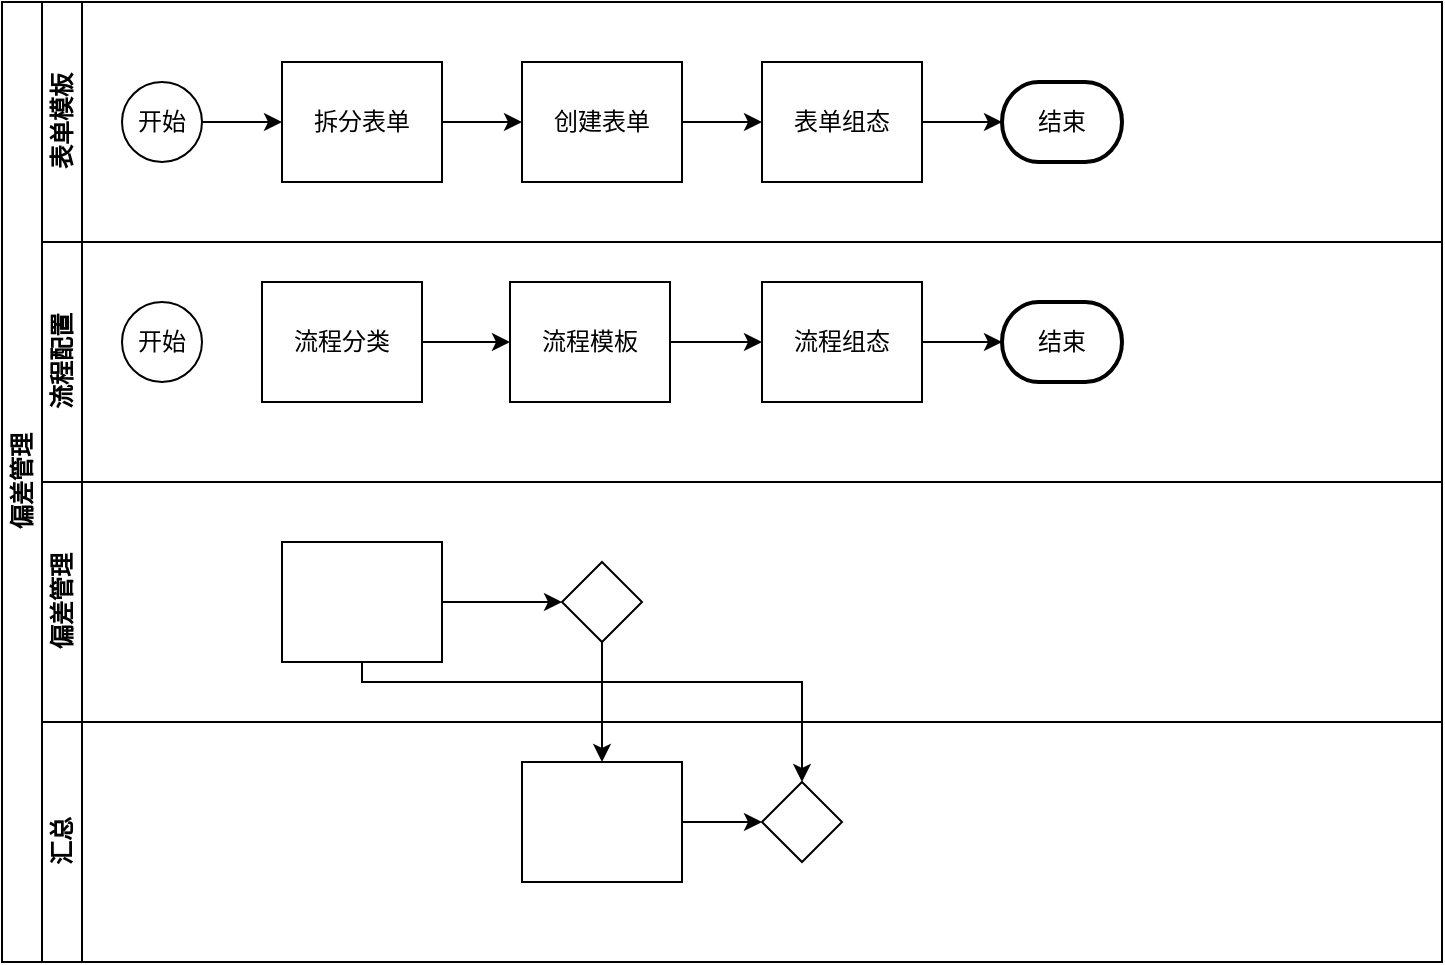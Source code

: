<mxfile version="13.1.3" type="github"><diagram id="prtHgNgQTEPvFCAcTncT" name="Page-1"><mxGraphModel dx="1185" dy="594" grid="1" gridSize="10" guides="1" tooltips="1" connect="1" arrows="1" fold="1" page="1" pageScale="1" pageWidth="827" pageHeight="1169" math="0" shadow="0"><root><mxCell id="0"/><mxCell id="1" parent="0"/><mxCell id="dNxyNK7c78bLwvsdeMH5-19" value="偏差管理" style="swimlane;html=1;childLayout=stackLayout;resizeParent=1;resizeParentMax=0;horizontal=0;startSize=20;horizontalStack=0;" parent="1" vertex="1"><mxGeometry x="120" y="120" width="720" height="480" as="geometry"/></mxCell><mxCell id="dNxyNK7c78bLwvsdeMH5-35" style="edgeStyle=orthogonalEdgeStyle;rounded=0;orthogonalLoop=1;jettySize=auto;html=1;endArrow=classic;endFill=1;" parent="dNxyNK7c78bLwvsdeMH5-19" source="dNxyNK7c78bLwvsdeMH5-28" target="dNxyNK7c78bLwvsdeMH5-34" edge="1"><mxGeometry relative="1" as="geometry"/></mxCell><mxCell id="dNxyNK7c78bLwvsdeMH5-38" style="edgeStyle=orthogonalEdgeStyle;rounded=0;orthogonalLoop=1;jettySize=auto;html=1;endArrow=classic;endFill=1;" parent="dNxyNK7c78bLwvsdeMH5-19" source="dNxyNK7c78bLwvsdeMH5-26" target="dNxyNK7c78bLwvsdeMH5-36" edge="1"><mxGeometry relative="1" as="geometry"><Array as="points"><mxPoint x="180" y="340"/><mxPoint x="400" y="340"/></Array></mxGeometry></mxCell><mxCell id="dNxyNK7c78bLwvsdeMH5-20" value="表单模板" style="swimlane;html=1;startSize=20;horizontal=0;" parent="dNxyNK7c78bLwvsdeMH5-19" vertex="1"><mxGeometry x="20" width="700" height="120" as="geometry"/></mxCell><mxCell id="dNxyNK7c78bLwvsdeMH5-25" value="" style="edgeStyle=orthogonalEdgeStyle;rounded=0;orthogonalLoop=1;jettySize=auto;html=1;" parent="dNxyNK7c78bLwvsdeMH5-20" source="dNxyNK7c78bLwvsdeMH5-23" target="dNxyNK7c78bLwvsdeMH5-24" edge="1"><mxGeometry relative="1" as="geometry"/></mxCell><mxCell id="g7MyTfAqW6FjYwyYeqCW-11" style="edgeStyle=orthogonalEdgeStyle;rounded=0;orthogonalLoop=1;jettySize=auto;html=1;entryX=0;entryY=0.5;entryDx=0;entryDy=0;entryPerimeter=0;" edge="1" parent="dNxyNK7c78bLwvsdeMH5-20" source="g7MyTfAqW6FjYwyYeqCW-8" target="g7MyTfAqW6FjYwyYeqCW-10"><mxGeometry relative="1" as="geometry"/></mxCell><mxCell id="g7MyTfAqW6FjYwyYeqCW-10" value="结束" style="strokeWidth=2;html=1;shape=mxgraph.flowchart.terminator;whiteSpace=wrap;" vertex="1" parent="dNxyNK7c78bLwvsdeMH5-20"><mxGeometry x="480" y="40" width="60" height="40" as="geometry"/></mxCell><mxCell id="g7MyTfAqW6FjYwyYeqCW-8" value="表单组态" style="rounded=0;whiteSpace=wrap;html=1;fontFamily=Helvetica;fontSize=12;fontColor=#000000;align=center;" vertex="1" parent="dNxyNK7c78bLwvsdeMH5-20"><mxGeometry x="360" y="30" width="80" height="60" as="geometry"/></mxCell><mxCell id="dNxyNK7c78bLwvsdeMH5-23" value="开始" style="ellipse;whiteSpace=wrap;html=1;" parent="dNxyNK7c78bLwvsdeMH5-20" vertex="1"><mxGeometry x="40" y="40" width="40" height="40" as="geometry"/></mxCell><mxCell id="g7MyTfAqW6FjYwyYeqCW-5" value="" style="edgeStyle=orthogonalEdgeStyle;rounded=0;orthogonalLoop=1;jettySize=auto;html=1;" edge="1" parent="dNxyNK7c78bLwvsdeMH5-20" source="dNxyNK7c78bLwvsdeMH5-24" target="dNxyNK7c78bLwvsdeMH5-30"><mxGeometry relative="1" as="geometry"/></mxCell><mxCell id="dNxyNK7c78bLwvsdeMH5-24" value="拆分表单" style="rounded=0;whiteSpace=wrap;html=1;fontFamily=Helvetica;fontSize=12;fontColor=#000000;align=center;" parent="dNxyNK7c78bLwvsdeMH5-20" vertex="1"><mxGeometry x="120" y="30" width="80" height="60" as="geometry"/></mxCell><mxCell id="dNxyNK7c78bLwvsdeMH5-33" value="" style="edgeStyle=orthogonalEdgeStyle;rounded=0;orthogonalLoop=1;jettySize=auto;html=1;endArrow=classic;endFill=1;" parent="dNxyNK7c78bLwvsdeMH5-20" source="dNxyNK7c78bLwvsdeMH5-30" edge="1"><mxGeometry relative="1" as="geometry"><mxPoint x="360" y="60" as="targetPoint"/></mxGeometry></mxCell><mxCell id="dNxyNK7c78bLwvsdeMH5-30" value="创建表单" style="rounded=0;whiteSpace=wrap;html=1;fontFamily=Helvetica;fontSize=12;fontColor=#000000;align=center;" parent="dNxyNK7c78bLwvsdeMH5-20" vertex="1"><mxGeometry x="240" y="30" width="80" height="60" as="geometry"/></mxCell><mxCell id="g7MyTfAqW6FjYwyYeqCW-1" value="流程配置" style="swimlane;html=1;startSize=20;horizontal=0;" vertex="1" parent="dNxyNK7c78bLwvsdeMH5-19"><mxGeometry x="20" y="120" width="700" height="120" as="geometry"/></mxCell><mxCell id="g7MyTfAqW6FjYwyYeqCW-21" value="" style="edgeStyle=orthogonalEdgeStyle;rounded=0;orthogonalLoop=1;jettySize=auto;html=1;" edge="1" parent="g7MyTfAqW6FjYwyYeqCW-1" source="g7MyTfAqW6FjYwyYeqCW-18" target="g7MyTfAqW6FjYwyYeqCW-20"><mxGeometry relative="1" as="geometry"/></mxCell><mxCell id="g7MyTfAqW6FjYwyYeqCW-20" value="结束" style="strokeWidth=2;html=1;shape=mxgraph.flowchart.terminator;whiteSpace=wrap;" vertex="1" parent="g7MyTfAqW6FjYwyYeqCW-1"><mxGeometry x="480" y="30" width="60" height="40" as="geometry"/></mxCell><mxCell id="g7MyTfAqW6FjYwyYeqCW-18" value="流程组态" style="rounded=0;whiteSpace=wrap;html=1;fontFamily=Helvetica;fontSize=12;fontColor=#000000;align=center;" vertex="1" parent="g7MyTfAqW6FjYwyYeqCW-1"><mxGeometry x="360" y="20" width="80" height="60" as="geometry"/></mxCell><mxCell id="g7MyTfAqW6FjYwyYeqCW-16" value="流程模板" style="rounded=0;whiteSpace=wrap;html=1;fontFamily=Helvetica;fontSize=12;fontColor=#000000;align=center;" vertex="1" parent="g7MyTfAqW6FjYwyYeqCW-1"><mxGeometry x="234" y="20" width="80" height="60" as="geometry"/></mxCell><mxCell id="g7MyTfAqW6FjYwyYeqCW-12" value="开始" style="ellipse;whiteSpace=wrap;html=1;" vertex="1" parent="g7MyTfAqW6FjYwyYeqCW-1"><mxGeometry x="40" y="30" width="40" height="40" as="geometry"/></mxCell><mxCell id="g7MyTfAqW6FjYwyYeqCW-17" value="" style="edgeStyle=orthogonalEdgeStyle;rounded=0;orthogonalLoop=1;jettySize=auto;html=1;" edge="1" parent="g7MyTfAqW6FjYwyYeqCW-1" source="g7MyTfAqW6FjYwyYeqCW-15" target="g7MyTfAqW6FjYwyYeqCW-16"><mxGeometry relative="1" as="geometry"/></mxCell><mxCell id="g7MyTfAqW6FjYwyYeqCW-15" value="流程分类" style="rounded=0;whiteSpace=wrap;html=1;fontFamily=Helvetica;fontSize=12;fontColor=#000000;align=center;" vertex="1" parent="g7MyTfAqW6FjYwyYeqCW-1"><mxGeometry x="110" y="20" width="80" height="60" as="geometry"/></mxCell><mxCell id="g7MyTfAqW6FjYwyYeqCW-19" value="" style="edgeStyle=orthogonalEdgeStyle;rounded=0;orthogonalLoop=1;jettySize=auto;html=1;" edge="1" parent="g7MyTfAqW6FjYwyYeqCW-1" source="g7MyTfAqW6FjYwyYeqCW-16" target="g7MyTfAqW6FjYwyYeqCW-18"><mxGeometry relative="1" as="geometry"/></mxCell><mxCell id="dNxyNK7c78bLwvsdeMH5-21" value="偏差管理" style="swimlane;html=1;startSize=20;horizontal=0;" parent="dNxyNK7c78bLwvsdeMH5-19" vertex="1"><mxGeometry x="20" y="240" width="700" height="120" as="geometry"/></mxCell><mxCell id="dNxyNK7c78bLwvsdeMH5-29" value="" style="edgeStyle=orthogonalEdgeStyle;rounded=0;orthogonalLoop=1;jettySize=auto;html=1;endArrow=classic;endFill=1;" parent="dNxyNK7c78bLwvsdeMH5-21" source="dNxyNK7c78bLwvsdeMH5-26" target="dNxyNK7c78bLwvsdeMH5-28" edge="1"><mxGeometry relative="1" as="geometry"/></mxCell><mxCell id="dNxyNK7c78bLwvsdeMH5-26" value="" style="rounded=0;whiteSpace=wrap;html=1;fontFamily=Helvetica;fontSize=12;fontColor=#000000;align=center;" parent="dNxyNK7c78bLwvsdeMH5-21" vertex="1"><mxGeometry x="120" y="30" width="80" height="60" as="geometry"/></mxCell><mxCell id="dNxyNK7c78bLwvsdeMH5-28" value="" style="rhombus;whiteSpace=wrap;html=1;fontFamily=Helvetica;fontSize=12;fontColor=#000000;align=center;" parent="dNxyNK7c78bLwvsdeMH5-21" vertex="1"><mxGeometry x="260" y="40" width="40" height="40" as="geometry"/></mxCell><mxCell id="dNxyNK7c78bLwvsdeMH5-22" value="汇总" style="swimlane;html=1;startSize=20;horizontal=0;" parent="dNxyNK7c78bLwvsdeMH5-19" vertex="1"><mxGeometry x="20" y="360" width="700" height="120" as="geometry"/></mxCell><mxCell id="dNxyNK7c78bLwvsdeMH5-37" value="" style="edgeStyle=orthogonalEdgeStyle;rounded=0;orthogonalLoop=1;jettySize=auto;html=1;endArrow=classic;endFill=1;" parent="dNxyNK7c78bLwvsdeMH5-22" source="dNxyNK7c78bLwvsdeMH5-34" target="dNxyNK7c78bLwvsdeMH5-36" edge="1"><mxGeometry relative="1" as="geometry"/></mxCell><mxCell id="dNxyNK7c78bLwvsdeMH5-34" value="" style="rounded=0;whiteSpace=wrap;html=1;fontFamily=Helvetica;fontSize=12;fontColor=#000000;align=center;" parent="dNxyNK7c78bLwvsdeMH5-22" vertex="1"><mxGeometry x="240" y="20" width="80" height="60" as="geometry"/></mxCell><mxCell id="dNxyNK7c78bLwvsdeMH5-36" value="" style="rhombus;whiteSpace=wrap;html=1;fontFamily=Helvetica;fontSize=12;fontColor=#000000;align=center;" parent="dNxyNK7c78bLwvsdeMH5-22" vertex="1"><mxGeometry x="360" y="30" width="40" height="40" as="geometry"/></mxCell></root></mxGraphModel></diagram></mxfile>